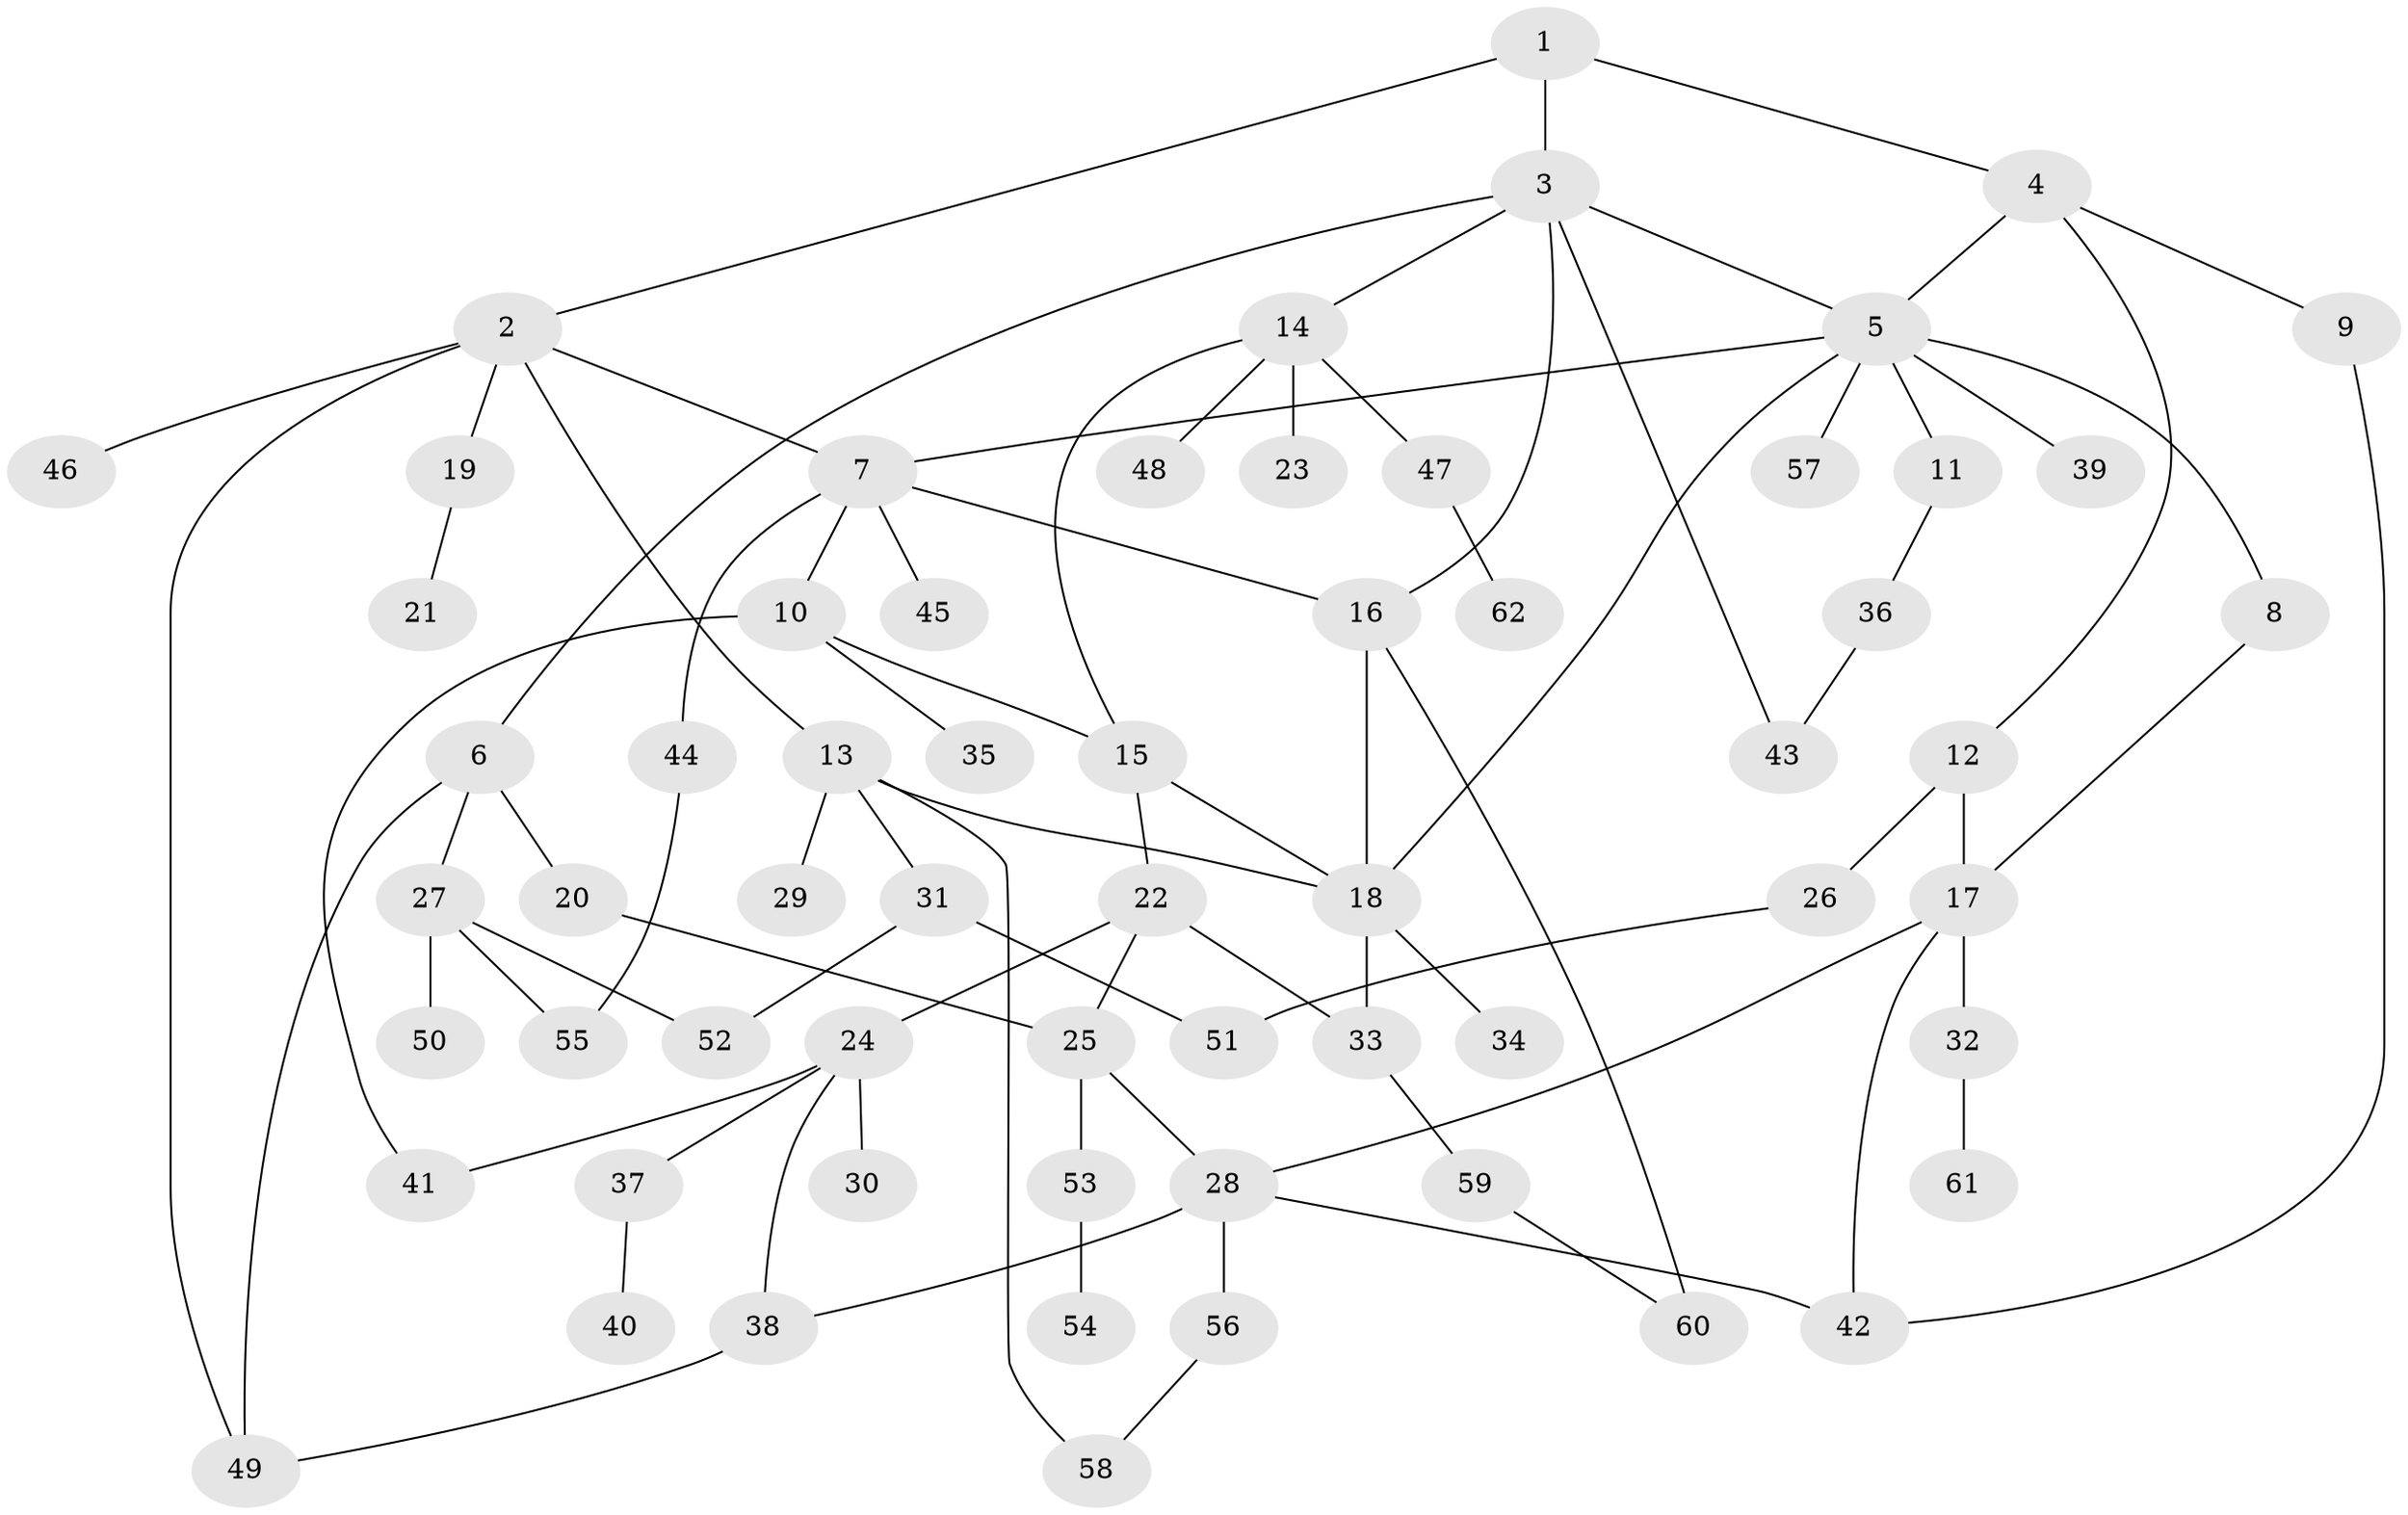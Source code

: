 // Generated by graph-tools (version 1.1) at 2025/49/03/09/25 03:49:20]
// undirected, 62 vertices, 84 edges
graph export_dot {
graph [start="1"]
  node [color=gray90,style=filled];
  1;
  2;
  3;
  4;
  5;
  6;
  7;
  8;
  9;
  10;
  11;
  12;
  13;
  14;
  15;
  16;
  17;
  18;
  19;
  20;
  21;
  22;
  23;
  24;
  25;
  26;
  27;
  28;
  29;
  30;
  31;
  32;
  33;
  34;
  35;
  36;
  37;
  38;
  39;
  40;
  41;
  42;
  43;
  44;
  45;
  46;
  47;
  48;
  49;
  50;
  51;
  52;
  53;
  54;
  55;
  56;
  57;
  58;
  59;
  60;
  61;
  62;
  1 -- 2;
  1 -- 3;
  1 -- 4;
  2 -- 13;
  2 -- 19;
  2 -- 46;
  2 -- 7;
  2 -- 49;
  3 -- 6;
  3 -- 14;
  3 -- 16;
  3 -- 43;
  3 -- 5;
  4 -- 5;
  4 -- 9;
  4 -- 12;
  5 -- 7;
  5 -- 8;
  5 -- 11;
  5 -- 18;
  5 -- 39;
  5 -- 57;
  6 -- 20;
  6 -- 27;
  6 -- 49;
  7 -- 10;
  7 -- 44;
  7 -- 45;
  7 -- 16;
  8 -- 17;
  9 -- 42;
  10 -- 35;
  10 -- 41;
  10 -- 15;
  11 -- 36;
  12 -- 26;
  12 -- 17;
  13 -- 29;
  13 -- 31;
  13 -- 18;
  13 -- 58;
  14 -- 15;
  14 -- 23;
  14 -- 47;
  14 -- 48;
  15 -- 22;
  15 -- 18;
  16 -- 60;
  16 -- 18;
  17 -- 28;
  17 -- 32;
  17 -- 42;
  18 -- 33;
  18 -- 34;
  19 -- 21;
  20 -- 25;
  22 -- 24;
  22 -- 33;
  22 -- 25;
  24 -- 30;
  24 -- 37;
  24 -- 41;
  24 -- 38;
  25 -- 53;
  25 -- 28;
  26 -- 51;
  27 -- 50;
  27 -- 55;
  27 -- 52;
  28 -- 38;
  28 -- 56;
  28 -- 42;
  31 -- 51;
  31 -- 52;
  32 -- 61;
  33 -- 59;
  36 -- 43;
  37 -- 40;
  38 -- 49;
  44 -- 55;
  47 -- 62;
  53 -- 54;
  56 -- 58;
  59 -- 60;
}
